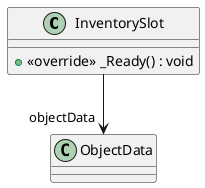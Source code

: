 @startuml
class InventorySlot {
    + <<override>> _Ready() : void
}
InventorySlot --> "objectData" ObjectData
@enduml
